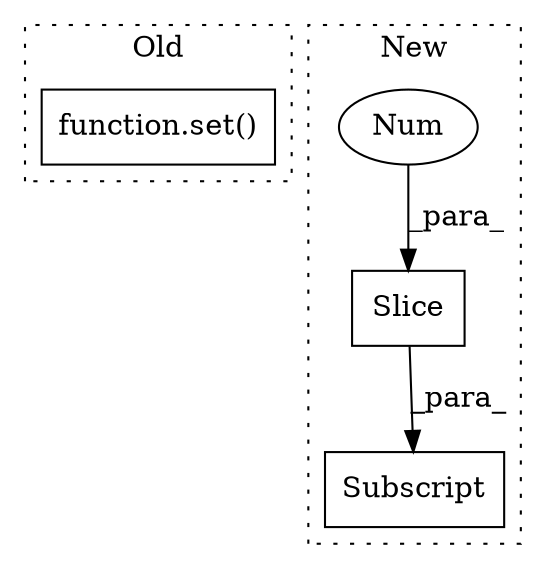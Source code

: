 digraph G {
subgraph cluster0 {
1 [label="function.set()" a="75" s="27372,27386" l="4,1" shape="box"];
label = "Old";
style="dotted";
}
subgraph cluster1 {
2 [label="Slice" a="80" s="37175" l="2" shape="box"];
3 [label="Num" a="76" s="37175" l="1" shape="ellipse"];
4 [label="Subscript" a="63" s="37167,0" l="11,0" shape="box"];
label = "New";
style="dotted";
}
2 -> 4 [label="_para_"];
3 -> 2 [label="_para_"];
}